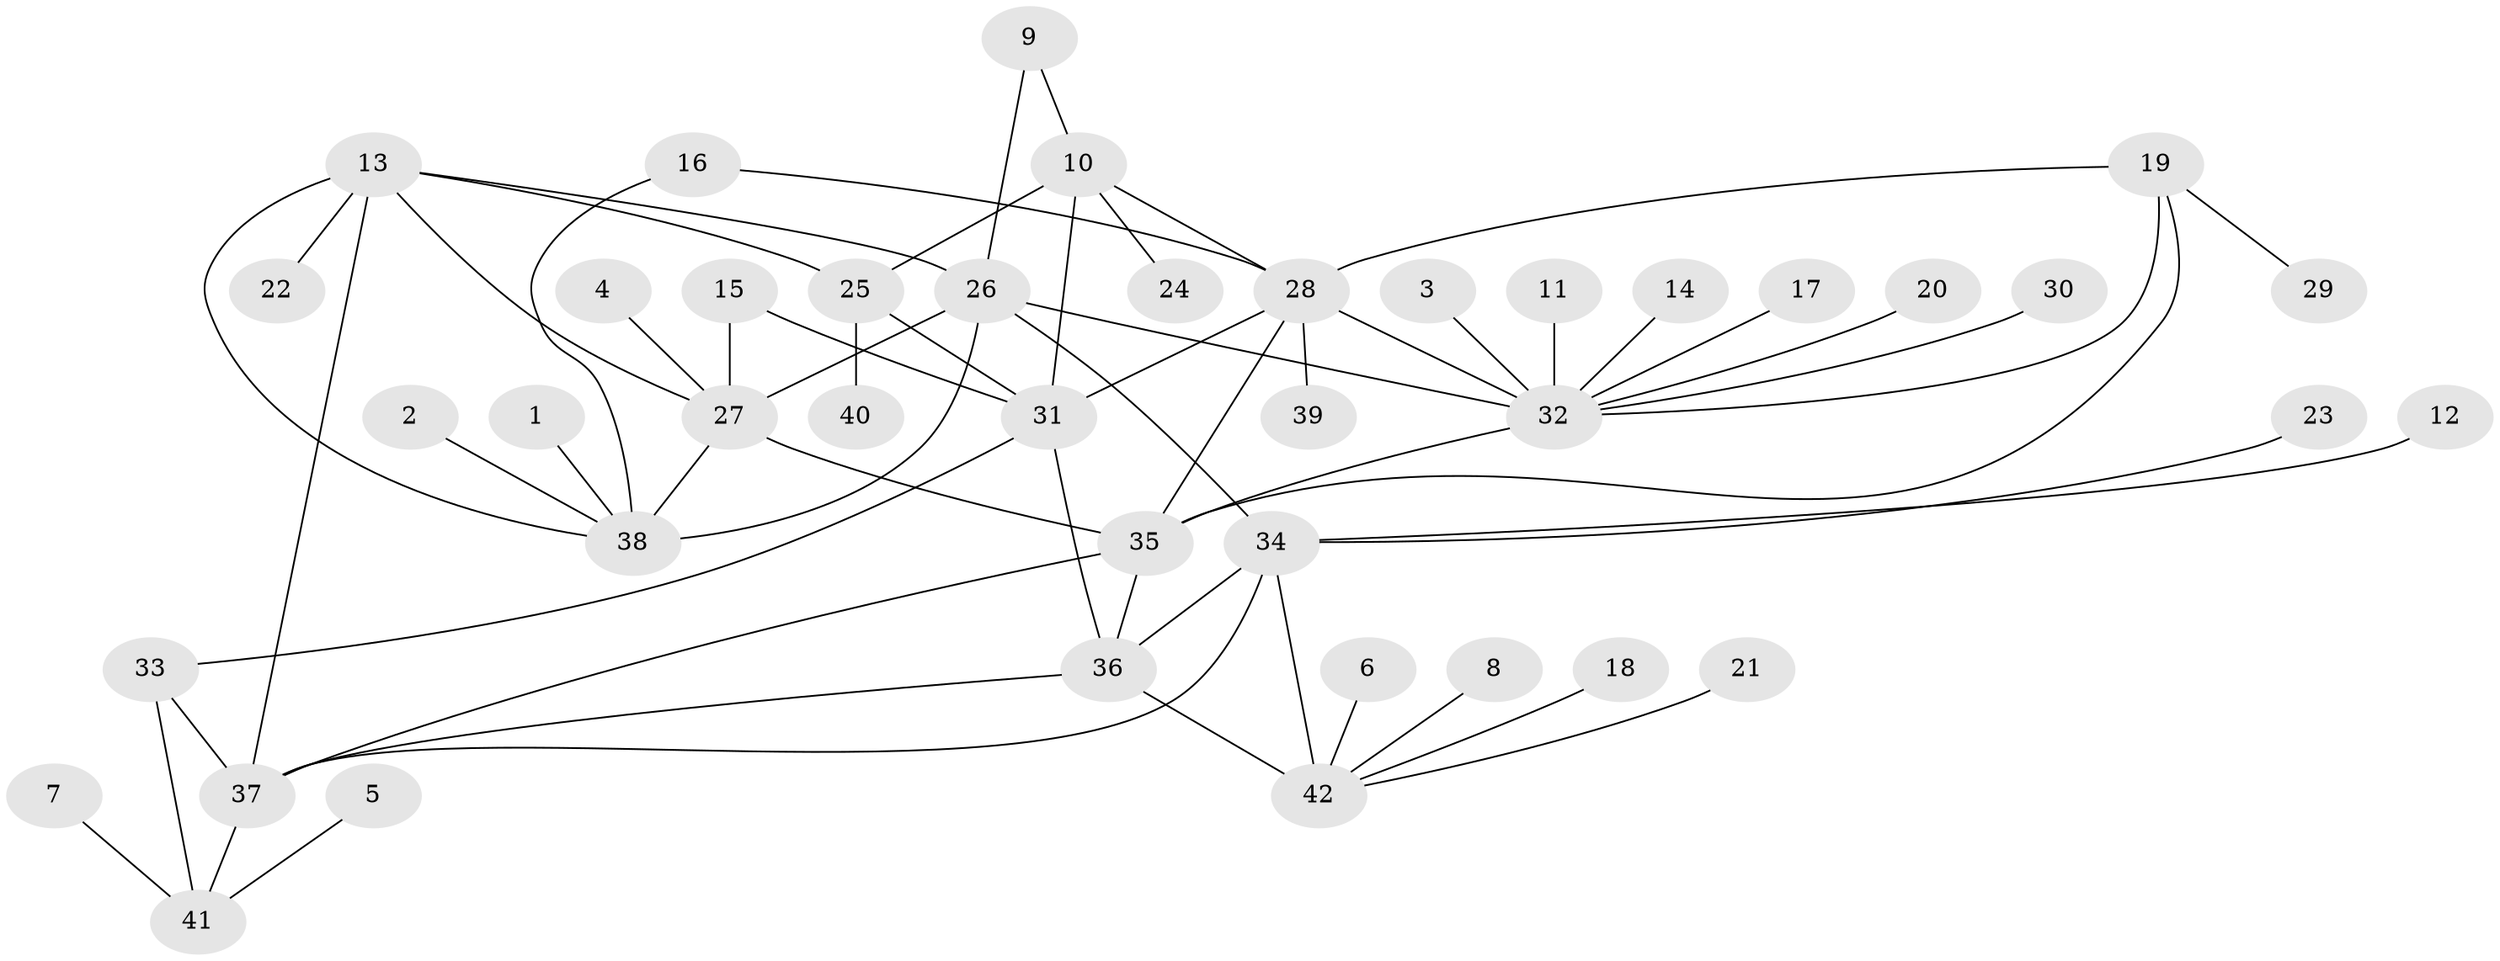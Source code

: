 // original degree distribution, {9: 0.07692307692307693, 6: 0.038461538461538464, 11: 0.009615384615384616, 4: 0.019230769230769232, 8: 0.019230769230769232, 10: 0.038461538461538464, 5: 0.019230769230769232, 7: 0.019230769230769232, 2: 0.19230769230769232, 1: 0.5673076923076923}
// Generated by graph-tools (version 1.1) at 2025/37/03/04/25 23:37:46]
// undirected, 42 vertices, 62 edges
graph export_dot {
  node [color=gray90,style=filled];
  1;
  2;
  3;
  4;
  5;
  6;
  7;
  8;
  9;
  10;
  11;
  12;
  13;
  14;
  15;
  16;
  17;
  18;
  19;
  20;
  21;
  22;
  23;
  24;
  25;
  26;
  27;
  28;
  29;
  30;
  31;
  32;
  33;
  34;
  35;
  36;
  37;
  38;
  39;
  40;
  41;
  42;
  1 -- 38 [weight=1.0];
  2 -- 38 [weight=1.0];
  3 -- 32 [weight=1.0];
  4 -- 27 [weight=1.0];
  5 -- 41 [weight=1.0];
  6 -- 42 [weight=1.0];
  7 -- 41 [weight=1.0];
  8 -- 42 [weight=1.0];
  9 -- 10 [weight=1.0];
  9 -- 26 [weight=1.0];
  10 -- 24 [weight=1.0];
  10 -- 25 [weight=2.0];
  10 -- 28 [weight=1.0];
  10 -- 31 [weight=2.0];
  11 -- 32 [weight=1.0];
  12 -- 34 [weight=1.0];
  13 -- 22 [weight=1.0];
  13 -- 25 [weight=1.0];
  13 -- 26 [weight=1.0];
  13 -- 27 [weight=1.0];
  13 -- 37 [weight=2.0];
  13 -- 38 [weight=2.0];
  14 -- 32 [weight=1.0];
  15 -- 27 [weight=1.0];
  15 -- 31 [weight=1.0];
  16 -- 28 [weight=1.0];
  16 -- 38 [weight=1.0];
  17 -- 32 [weight=1.0];
  18 -- 42 [weight=1.0];
  19 -- 28 [weight=1.0];
  19 -- 29 [weight=1.0];
  19 -- 32 [weight=2.0];
  19 -- 35 [weight=1.0];
  20 -- 32 [weight=1.0];
  21 -- 42 [weight=1.0];
  23 -- 34 [weight=1.0];
  25 -- 31 [weight=4.0];
  25 -- 40 [weight=1.0];
  26 -- 27 [weight=1.0];
  26 -- 32 [weight=1.0];
  26 -- 34 [weight=1.0];
  26 -- 38 [weight=2.0];
  27 -- 35 [weight=2.0];
  27 -- 38 [weight=2.0];
  28 -- 31 [weight=1.0];
  28 -- 32 [weight=2.0];
  28 -- 35 [weight=1.0];
  28 -- 39 [weight=1.0];
  30 -- 32 [weight=1.0];
  31 -- 33 [weight=1.0];
  31 -- 36 [weight=1.0];
  32 -- 35 [weight=2.0];
  33 -- 37 [weight=4.0];
  33 -- 41 [weight=2.0];
  34 -- 36 [weight=3.0];
  34 -- 37 [weight=1.0];
  34 -- 42 [weight=3.0];
  35 -- 36 [weight=1.0];
  35 -- 37 [weight=1.0];
  36 -- 37 [weight=1.0];
  36 -- 42 [weight=1.0];
  37 -- 41 [weight=2.0];
}
